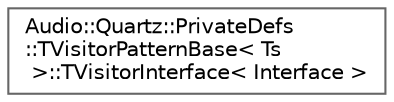 digraph "Graphical Class Hierarchy"
{
 // INTERACTIVE_SVG=YES
 // LATEX_PDF_SIZE
  bgcolor="transparent";
  edge [fontname=Helvetica,fontsize=10,labelfontname=Helvetica,labelfontsize=10];
  node [fontname=Helvetica,fontsize=10,shape=box,height=0.2,width=0.4];
  rankdir="LR";
  Node0 [id="Node000000",label="Audio::Quartz::PrivateDefs\l::TVisitorPatternBase\< Ts\l \>::TVisitorInterface\< Interface \>",height=0.2,width=0.4,color="grey40", fillcolor="white", style="filled",URL="$d7/d32/classAudio_1_1Quartz_1_1PrivateDefs_1_1TVisitorPatternBase_1_1TVisitorInterface_3_01Interface_01_4.html",tooltip=" "];
}
